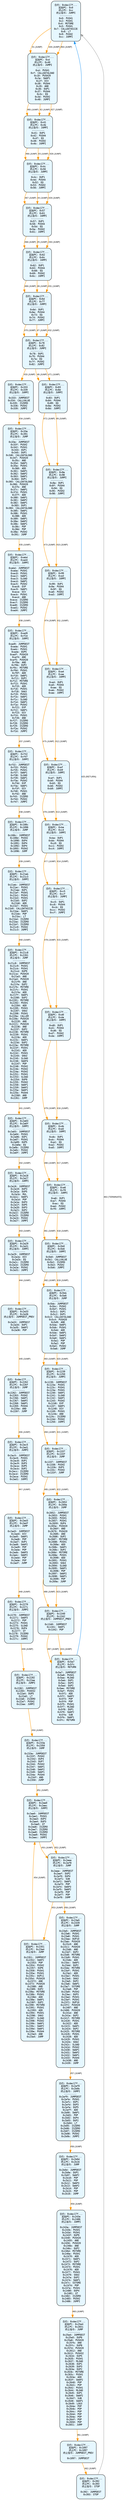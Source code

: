 digraph Contract_CFG {
    rankdir=TB;
    node [shape=box, style="filled, rounded", fontname="Monospace", fontsize=9, margin=0.15];
    edge [fontname="Arial", fontsize=8, penwidth=1.2];

    "block_0" [label="合约: 0xdac17f...
起始PC: 0x0
终止PC: 0xc
终止指令: JUMPI
---------
0x0: PUSH1
0x2: PUSH1
0x4: MSTORE
0x5: PUSH1
0x7: CALLDATASIZE
0x8: LT
0x9: PUSH2
0xc: JUMPI", fillcolor="#e6f7ff"];
    "block_d" [label="合约: 0xdac17f...
起始PC: 0xd
终止PC: 0x40
终止指令: JUMPI
---------
0xd: PUSH1
0xf: CALLDATALOAD
0x10: PUSH29
0x2e: SWAP1
0x2f: DIV
0x30: PUSH4
0x35: AND
0x36: DUP1
0x37: PUSH4
0x3c: EQ
0x3d: PUSH2
0x40: JUMPI", fillcolor="#e6f7ff"];
    "block_41" [label="合约: 0xdac17f...
起始PC: 0x41
终止PC: 0x4b
终止指令: JUMPI
---------
0x41: DUP1
0x42: PUSH4
0x47: EQ
0x48: PUSH2
0x4b: JUMPI", fillcolor="#e6f7ff"];
    "block_4c" [label="合约: 0xdac17f...
起始PC: 0x4c
终止PC: 0x56
终止指令: JUMPI
---------
0x4c: DUP1
0x4d: PUSH4
0x52: EQ
0x53: PUSH2
0x56: JUMPI", fillcolor="#e6f7ff"];
    "block_57" [label="合约: 0xdac17f...
起始PC: 0x57
终止PC: 0x61
终止指令: JUMPI
---------
0x57: DUP1
0x58: PUSH4
0x5d: EQ
0x5e: PUSH2
0x61: JUMPI", fillcolor="#e6f7ff"];
    "block_62" [label="合约: 0xdac17f...
起始PC: 0x62
终止PC: 0x6c
终止指令: JUMPI
---------
0x62: DUP1
0x63: PUSH4
0x68: EQ
0x69: PUSH2
0x6c: JUMPI", fillcolor="#e6f7ff"];
    "block_6d" [label="合约: 0xdac17f...
起始PC: 0x6d
终止PC: 0x77
终止指令: JUMPI
---------
0x6d: DUP1
0x6e: PUSH4
0x73: EQ
0x74: PUSH2
0x77: JUMPI", fillcolor="#e6f7ff"];
    "block_78" [label="合约: 0xdac17f...
起始PC: 0x78
终止PC: 0x82
终止指令: JUMPI
---------
0x78: DUP1
0x79: PUSH4
0x7e: EQ
0x7f: PUSH2
0x82: JUMPI", fillcolor="#e6f7ff"];
    "block_83" [label="合约: 0xdac17f...
起始PC: 0x83
终止PC: 0x8d
终止指令: JUMPI
---------
0x83: DUP1
0x84: PUSH4
0x89: EQ
0x8a: PUSH2
0x8d: JUMPI", fillcolor="#e6f7ff"];
    "block_8e" [label="合约: 0xdac17f...
起始PC: 0x8e
终止PC: 0x98
终止指令: JUMPI
---------
0x8e: DUP1
0x8f: PUSH4
0x94: EQ
0x95: PUSH2
0x98: JUMPI", fillcolor="#e6f7ff"];
    "block_99" [label="合约: 0xdac17f...
起始PC: 0x99
终止PC: 0xa3
终止指令: JUMPI
---------
0x99: DUP1
0x9a: PUSH4
0x9f: EQ
0xa0: PUSH2
0xa3: JUMPI", fillcolor="#e6f7ff"];
    "block_a4" [label="合约: 0xdac17f...
起始PC: 0xa4
终止PC: 0xae
终止指令: JUMPI
---------
0xa4: DUP1
0xa5: PUSH4
0xaa: EQ
0xab: PUSH2
0xae: JUMPI", fillcolor="#e6f7ff"];
    "block_af" [label="合约: 0xdac17f...
起始PC: 0xaf
终止PC: 0xb9
终止指令: JUMPI
---------
0xaf: DUP1
0xb0: PUSH4
0xb5: EQ
0xb6: PUSH2
0xb9: JUMPI", fillcolor="#e6f7ff"];
    "block_ba" [label="合约: 0xdac17f...
起始PC: 0xba
终止PC: 0xc4
终止指令: JUMPI
---------
0xba: DUP1
0xbb: PUSH4
0xc0: EQ
0xc1: PUSH2
0xc4: JUMPI", fillcolor="#e6f7ff"];
    "block_c5" [label="合约: 0xdac17f...
起始PC: 0xc5
终止PC: 0xcf
终止指令: JUMPI
---------
0xc5: DUP1
0xc6: PUSH4
0xcb: EQ
0xcc: PUSH2
0xcf: JUMPI", fillcolor="#e6f7ff"];
    "block_d0" [label="合约: 0xdac17f...
起始PC: 0xd0
终止PC: 0xda
终止指令: JUMPI
---------
0xd0: DUP1
0xd1: PUSH4
0xd6: EQ
0xd7: PUSH2
0xda: JUMPI", fillcolor="#e6f7ff"];
    "block_db" [label="合约: 0xdac17f...
起始PC: 0xdb
终止PC: 0xe5
终止指令: JUMPI
---------
0xdb: DUP1
0xdc: PUSH4
0xe1: EQ
0xe2: PUSH2
0xe5: JUMPI", fillcolor="#e6f7ff"];
    "block_e6" [label="合约: 0xdac17f...
起始PC: 0xe6
终止PC: 0xf0
终止指令: JUMPI
---------
0xe6: DUP1
0xe7: PUSH4
0xec: EQ
0xed: PUSH2
0xf0: JUMPI", fillcolor="#e6f7ff"];
    "block_5b0" [label="合约: 0xdac17f...
起始PC: 0x5b0
终止PC: 0x5b6
终止指令: JUMPI
---------
0x5b0: JUMPDEST
0x5b1: CALLVALUE
0x5b2: ISZERO
0x5b3: PUSH2
0x5b6: JUMPI", fillcolor="#e6f7ff"];
    "block_5bb" [label="合约: 0xdac17f...
起始PC: 0x5bb
终止PC: 0x5e6
终止指令: JUMP
---------
0x5bb: JUMPDEST
0x5bc: PUSH2
0x5bf: PUSH1
0x5c1: DUP1
0x5c2: DUP1
0x5c3: CALLDATALOAD
0x5c4: PUSH20
0x5d9: AND
0x5da: SWAP1
0x5db: PUSH1
0x5dd: ADD
0x5de: SWAP1
0x5df: SWAP2
0x5e0: SWAP1
0x5e1: POP
0x5e2: POP
0x5e3: PUSH2
0x5e6: JUMP", fillcolor="#e6f7ff"];
    "block_1239" [label="合约: 0xdac17f...
起始PC: 0x1239
终止PC: 0x1250
终止指令: JUMPI
---------
0x1239: JUMPDEST
0x123a: PUSH1
0x123c: PUSH1
0x123e: PUSH1
0x1240: SWAP1
0x1241: SLOAD
0x1242: SWAP1
0x1243: PUSH2
0x1246: EXP
0x1247: SWAP1
0x1248: DIV
0x1249: PUSH1
0x124b: AND
0x124c: ISZERO
0x124d: PUSH2
0x1250: JUMPI", fillcolor="#e6f7ff"];
    "block_1337" [label="合约: 0xdac17f...
起始PC: 0x1337
终止PC: 0x133f
终止指令: JUMP
---------
0x1337: JUMPDEST
0x1338: PUSH2
0x133b: DUP3
0x133c: PUSH2
0x133f: JUMP", fillcolor="#e6f7ff"];
    "block_2652" [label="合约: 0xdac17f...
起始PC: 0x2652
终止PC: 0x269a
终止指令: JUMP
---------
0x2652: JUMPDEST
0x2653: PUSH1
0x2655: PUSH1
0x2657: PUSH1
0x2659: DUP4
0x265a: PUSH20
0x266f: AND
0x2670: PUSH20
0x2685: AND
0x2686: DUP2
0x2687: MSTORE
0x2688: PUSH1
0x268a: ADD
0x268b: SWAP1
0x268c: DUP2
0x268d: MSTORE
0x268e: PUSH1
0x2690: ADD
0x2691: PUSH1
0x2693: SHA3
0x2694: SLOAD
0x2695: SWAP1
0x2696: POP
0x2697: SWAP2
0x2698: SWAP1
0x2699: POP
0x269a: JUMP", fillcolor="#e6f7ff"];
    "block_1340" [label="合约: 0xdac17f...
起始PC: 0x1340
终止PC: 0x1342
终止指令: JUMPDEST_PREV
---------
0x1340: JUMPDEST
0x1341: SWAP1
0x1342: POP", fillcolor="#e6f7ff"];
    "block_5e7" [label="合约: 0xdac17f...
起始PC: 0x5e7
终止PC: 0x5fc
终止指令: RETURN
---------
0x5e7: JUMPDEST
0x5e8: PUSH1
0x5ea: MLOAD
0x5eb: DUP1
0x5ec: DUP3
0x5ed: DUP2
0x5ee: MSTORE
0x5ef: PUSH1
0x5f1: ADD
0x5f2: SWAP2
0x5f3: POP
0x5f4: POP
0x5f5: PUSH1
0x5f7: MLOAD
0x5f8: DUP1
0x5f9: SWAP2
0x5fa: SUB
0x5fb: SWAP1
0x5fc: RETURN", fillcolor="#e6f7ff"];
    "block_333" [label="合约: 0xdac17f...
起始PC: 0x333
终止PC: 0x339
终止指令: JUMPI
---------
0x333: JUMPDEST
0x334: CALLVALUE
0x335: ISZERO
0x336: PUSH2
0x339: JUMPI", fillcolor="#e6f7ff"];
    "block_33e" [label="合约: 0xdac17f...
起始PC: 0x33e
终止PC: 0x391
终止指令: JUMP
---------
0x33e: JUMPDEST
0x33f: PUSH2
0x342: PUSH1
0x344: DUP1
0x345: DUP1
0x346: CALLDATALOAD
0x347: PUSH20
0x35c: AND
0x35d: SWAP1
0x35e: PUSH1
0x360: ADD
0x361: SWAP1
0x362: SWAP2
0x363: SWAP1
0x364: DUP1
0x365: CALLDATALOAD
0x366: PUSH20
0x37b: AND
0x37c: SWAP1
0x37d: PUSH1
0x37f: ADD
0x380: SWAP1
0x381: SWAP2
0x382: SWAP1
0x383: DUP1
0x384: CALLDATALOAD
0x385: SWAP1
0x386: PUSH1
0x388: ADD
0x389: SWAP1
0x38a: SWAP2
0x38b: SWAP1
0x38c: POP
0x38d: POP
0x38e: PUSH2
0x391: JUMP", fillcolor="#e6f7ff"];
    "block_ebd" [label="合约: 0xdac17f...
起始PC: 0xebd
终止PC: 0xed4
终止指令: JUMPI
---------
0xebd: JUMPDEST
0xebe: PUSH1
0xec0: PUSH1
0xec2: SWAP1
0xec3: SLOAD
0xec4: SWAP1
0xec5: PUSH2
0xec8: EXP
0xec9: SWAP1
0xeca: DIV
0xecb: PUSH1
0xecd: AND
0xece: ISZERO
0xecf: ISZERO
0xed0: ISZERO
0xed1: PUSH2
0xed4: JUMPI", fillcolor="#e6f7ff"];
    "block_ed9" [label="合约: 0xdac17f...
起始PC: 0xed9
终止PC: 0xf2d
终止指令: JUMPI
---------
0xed9: JUMPDEST
0xeda: PUSH1
0xedc: PUSH1
0xede: DUP5
0xedf: PUSH20
0xef4: AND
0xef5: PUSH20
0xf0a: AND
0xf0b: DUP2
0xf0c: MSTORE
0xf0d: PUSH1
0xf0f: ADD
0xf10: SWAP1
0xf11: DUP2
0xf12: MSTORE
0xf13: PUSH1
0xf15: ADD
0xf16: PUSH1
0xf18: SHA3
0xf19: PUSH1
0xf1b: SWAP1
0xf1c: SLOAD
0xf1d: SWAP1
0xf1e: PUSH2
0xf21: EXP
0xf22: SWAP1
0xf23: DIV
0xf24: PUSH1
0xf26: AND
0xf27: ISZERO
0xf28: ISZERO
0xf29: ISZERO
0xf2a: PUSH2
0xf2d: JUMPI", fillcolor="#e6f7ff"];
    "block_f32" [label="合约: 0xdac17f...
起始PC: 0xf32
终止PC: 0xf47
终止指令: JUMPI
---------
0xf32: JUMPDEST
0xf33: PUSH1
0xf35: PUSH1
0xf37: SWAP1
0xf38: SLOAD
0xf39: SWAP1
0xf3a: PUSH2
0xf3d: EXP
0xf3e: SWAP1
0xf3f: DIV
0xf40: PUSH1
0xf42: AND
0xf43: ISZERO
0xf44: PUSH2
0xf47: JUMPI", fillcolor="#e6f7ff"];
    "block_108c" [label="合约: 0xdac17f...
起始PC: 0x108c
终止PC: 0x1096
终止指令: JUMP
---------
0x108c: JUMPDEST
0x108d: PUSH2
0x1090: DUP4
0x1091: DUP4
0x1092: DUP4
0x1093: PUSH2
0x1096: JUMP", fillcolor="#e6f7ff"];
    "block_21ab" [label="合约: 0xdac17f...
起始PC: 0x21ab
终止PC: 0x21c3
终止指令: JUMPI
---------
0x21ab: JUMPDEST
0x21ac: PUSH1
0x21ae: DUP1
0x21af: PUSH1
0x21b1: PUSH1
0x21b3: PUSH1
0x21b5: DUP2
0x21b6: ADD
0x21b7: PUSH1
0x21b9: CALLDATASIZE
0x21ba: SWAP1
0x21bb: POP
0x21bc: LT
0x21bd: ISZERO
0x21be: ISZERO
0x21bf: ISZERO
0x21c0: PUSH2
0x21c3: JUMPI", fillcolor="#e6f7ff"];
    "block_21c8" [label="合约: 0xdac17f...
起始PC: 0x21c8
终止PC: 0x2261
终止指令: JUMP
---------
0x21c8: JUMPDEST
0x21c9: PUSH1
0x21cb: PUSH1
0x21cd: DUP9
0x21ce: PUSH20
0x21e3: AND
0x21e4: PUSH20
0x21f9: AND
0x21fa: DUP2
0x21fb: MSTORE
0x21fc: PUSH1
0x21fe: ADD
0x21ff: SWAP1
0x2200: DUP2
0x2201: MSTORE
0x2202: PUSH1
0x2204: ADD
0x2205: PUSH1
0x2207: SHA3
0x2208: PUSH1
0x220a: CALLER
0x220b: PUSH20
0x2220: AND
0x2221: PUSH20
0x2236: AND
0x2237: DUP2
0x2238: MSTORE
0x2239: PUSH1
0x223b: ADD
0x223c: SWAP1
0x223d: DUP2
0x223e: MSTORE
0x223f: PUSH1
0x2241: ADD
0x2242: PUSH1
0x2244: SHA3
0x2245: SLOAD
0x2246: SWAP4
0x2247: POP
0x2248: PUSH2
0x224b: PUSH2
0x224e: PUSH2
0x2251: PUSH1
0x2253: SLOAD
0x2254: DUP9
0x2255: PUSH2
0x2258: SWAP1
0x2259: SWAP2
0x225a: SWAP1
0x225b: PUSH4
0x2260: AND
0x2261: JUMP", fillcolor="#e6f7ff"];
    "block_2a03" [label="合约: 0xdac17f...
起始PC: 0x2a03
终止PC: 0x2a0f
终止指令: JUMPI
---------
0x2a03: JUMPDEST
0x2a04: PUSH1
0x2a06: DUP1
0x2a07: PUSH1
0x2a09: DUP5
0x2a0a: EQ
0x2a0b: ISZERO
0x2a0c: PUSH2
0x2a0f: JUMPI", fillcolor="#e6f7ff"];
    "block_2a18" [label="合约: 0xdac17f...
起始PC: 0x2a18
终止PC: 0x2a27
终止指令: JUMPI
---------
0x2a18: JUMPDEST
0x2a19: DUP3
0x2a1a: DUP5
0x2a1b: MUL
0x2a1c: SWAP1
0x2a1d: POP
0x2a1e: DUP3
0x2a1f: DUP5
0x2a20: DUP3
0x2a21: DUP2
0x2a22: ISZERO
0x2a23: ISZERO
0x2a24: PUSH2
0x2a27: JUMPI", fillcolor="#e6f7ff"];
    "block_2a29" [label="合约: 0xdac17f...
起始PC: 0x2a29
终止PC: 0x2a31
终止指令: JUMPI
---------
0x2a29: JUMPDEST
0x2a2a: DIV
0x2a2b: EQ
0x2a2c: ISZERO
0x2a2d: ISZERO
0x2a2e: PUSH2
0x2a31: JUMPI", fillcolor="#e6f7ff"];
    "block_2a33" [label="合约: 0xdac17f...
起始PC: 0x2a33
终止PC: 0x2a36
终止指令: JUMPDEST_PREV
---------
0x2a33: JUMPDEST
0x2a34: DUP1
0x2a35: SWAP2
0x2a36: POP", fillcolor="#e6f7ff"];
    "block_2262" [label="合约: 0xdac17f...
起始PC: 0x2262
终止PC: 0x226f
终止指令: JUMP
---------
0x2262: JUMPDEST
0x2263: PUSH2
0x2266: SWAP1
0x2267: SWAP2
0x2268: SWAP1
0x2269: PUSH4
0x226e: AND
0x226f: JUMP", fillcolor="#e6f7ff"];
    "block_2ac5" [label="合约: 0xdac17f...
起始PC: 0x2ac5
终止PC: 0x2ad1
终止指令: JUMPI
---------
0x2ac5: JUMPDEST
0x2ac6: PUSH1
0x2ac8: DUP1
0x2ac9: DUP3
0x2aca: DUP5
0x2acb: DUP2
0x2acc: ISZERO
0x2acd: ISZERO
0x2ace: PUSH2
0x2ad1: JUMPI", fillcolor="#e6f7ff"];
    "block_2ad3" [label="合约: 0xdac17f...
起始PC: 0x2ad3
终止PC: 0x2adf
终止指令: JUMP
---------
0x2ad3: JUMPDEST
0x2ad4: DIV
0x2ad5: SWAP1
0x2ad6: POP
0x2ad7: DUP1
0x2ad8: SWAP2
0x2ad9: POP
0x2ada: POP
0x2adb: SWAP3
0x2adc: SWAP2
0x2add: POP
0x2ade: POP
0x2adf: JUMP", fillcolor="#e6f7ff"];
    "block_2270" [label="合约: 0xdac17f...
起始PC: 0x2270
终止PC: 0x227c
终止指令: JUMPI
---------
0x2270: JUMPDEST
0x2271: SWAP3
0x2272: POP
0x2273: PUSH1
0x2275: SLOAD
0x2276: DUP4
0x2277: GT
0x2278: ISZERO
0x2279: PUSH2
0x227c: JUMPI", fillcolor="#e6f7ff"];
    "block_2282" [label="合约: 0xdac17f...
起始PC: 0x2282
终止PC: 0x22aa
终止指令: JUMPI
---------
0x2282: JUMPDEST
0x2283: PUSH32
0x22a4: DUP5
0x22a5: LT
0x22a6: ISZERO
0x22a7: PUSH2
0x22aa: JUMPI", fillcolor="#e6f7ff"];
    "block_233e" [label="合约: 0xdac17f...
起始PC: 0x233e
终止PC: 0x2350
终止指令: JUMP
---------
0x233e: JUMPDEST
0x233f: PUSH2
0x2342: DUP4
0x2343: DUP7
0x2344: PUSH2
0x2347: SWAP1
0x2348: SWAP2
0x2349: SWAP1
0x234a: PUSH4
0x234f: AND
0x2350: JUMP", fillcolor="#e6f7ff"];
    "block_2ae0" [label="合约: 0xdac17f...
起始PC: 0x2ae0
终止PC: 0x2aec
终止指令: JUMPI
---------
0x2ae0: JUMPDEST
0x2ae1: PUSH1
0x2ae3: DUP3
0x2ae4: DUP3
0x2ae5: GT
0x2ae6: ISZERO
0x2ae7: ISZERO
0x2ae8: ISZERO
0x2ae9: PUSH2
0x2aec: JUMPI", fillcolor="#e6f7ff"];
    "block_2aee" [label="合约: 0xdac17f...
起始PC: 0x2aee
终止PC: 0x2af8
终止指令: JUMP
---------
0x2aee: JUMPDEST
0x2aef: DUP2
0x2af0: DUP4
0x2af1: SUB
0x2af2: SWAP1
0x2af3: POP
0x2af4: SWAP3
0x2af5: SWAP2
0x2af6: POP
0x2af7: POP
0x2af8: JUMP", fillcolor="#e6f7ff"];
    "block_2351" [label="合约: 0xdac17f...
起始PC: 0x2351
终止PC: 0x23a4
终止指令: JUMP
---------
0x2351: JUMPDEST
0x2352: SWAP2
0x2353: POP
0x2354: PUSH2
0x2357: DUP6
0x2358: PUSH1
0x235a: PUSH1
0x235c: DUP11
0x235d: PUSH20
0x2372: AND
0x2373: PUSH20
0x2388: AND
0x2389: DUP2
0x238a: MSTORE
0x238b: PUSH1
0x238d: ADD
0x238e: SWAP1
0x238f: DUP2
0x2390: MSTORE
0x2391: PUSH1
0x2393: ADD
0x2394: PUSH1
0x2396: SHA3
0x2397: SLOAD
0x2398: PUSH2
0x239b: SWAP1
0x239c: SWAP2
0x239d: SWAP1
0x239e: PUSH4
0x23a3: AND
0x23a4: JUMP", fillcolor="#e6f7ff"];
    "block_23a5" [label="合约: 0xdac17f...
起始PC: 0x23a5
终止PC: 0x2439
终止指令: JUMP
---------
0x23a5: JUMPDEST
0x23a6: PUSH1
0x23a8: PUSH1
0x23aa: DUP10
0x23ab: PUSH20
0x23c0: AND
0x23c1: PUSH20
0x23d6: AND
0x23d7: DUP2
0x23d8: MSTORE
0x23d9: PUSH1
0x23db: ADD
0x23dc: SWAP1
0x23dd: DUP2
0x23de: MSTORE
0x23df: PUSH1
0x23e1: ADD
0x23e2: PUSH1
0x23e4: SHA3
0x23e5: DUP2
0x23e6: SWAP1
0x23e7: SSTORE
0x23e8: POP
0x23e9: PUSH2
0x23ec: DUP3
0x23ed: PUSH1
0x23ef: PUSH1
0x23f1: DUP10
0x23f2: PUSH20
0x2407: AND
0x2408: PUSH20
0x241d: AND
0x241e: DUP2
0x241f: MSTORE
0x2420: PUSH1
0x2422: ADD
0x2423: SWAP1
0x2424: DUP2
0x2425: MSTORE
0x2426: PUSH1
0x2428: ADD
0x2429: PUSH1
0x242b: SHA3
0x242c: SLOAD
0x242d: PUSH2
0x2430: SWAP1
0x2431: SWAP2
0x2432: SWAP1
0x2433: PUSH4
0x2438: AND
0x2439: JUMP", fillcolor="#e6f7ff"];
    "block_2af9" [label="合约: 0xdac17f...
起始PC: 0x2af9
终止PC: 0x2b0b
终止指令: JUMPI
---------
0x2af9: JUMPDEST
0x2afa: PUSH1
0x2afc: DUP1
0x2afd: DUP3
0x2afe: DUP5
0x2aff: ADD
0x2b00: SWAP1
0x2b01: POP
0x2b02: DUP4
0x2b03: DUP2
0x2b04: LT
0x2b05: ISZERO
0x2b06: ISZERO
0x2b07: ISZERO
0x2b08: PUSH2
0x2b0b: JUMPI", fillcolor="#e6f7ff"];
    "block_2b0d" [label="合约: 0xdac17f...
起始PC: 0x2b0d
终止PC: 0x2b16
终止指令: JUMP
---------
0x2b0d: JUMPDEST
0x2b0e: DUP1
0x2b0f: SWAP2
0x2b10: POP
0x2b11: POP
0x2b12: SWAP3
0x2b13: SWAP2
0x2b14: POP
0x2b15: POP
0x2b16: JUMP", fillcolor="#e6f7ff"];
    "block_243a" [label="合约: 0xdac17f...
起始PC: 0x243a
终止PC: 0x2486
终止指令: JUMPI
---------
0x243a: JUMPDEST
0x243b: PUSH1
0x243d: PUSH1
0x243f: DUP9
0x2440: PUSH20
0x2455: AND
0x2456: PUSH20
0x246b: AND
0x246c: DUP2
0x246d: MSTORE
0x246e: PUSH1
0x2470: ADD
0x2471: SWAP1
0x2472: DUP2
0x2473: MSTORE
0x2474: PUSH1
0x2476: ADD
0x2477: PUSH1
0x2479: SHA3
0x247a: DUP2
0x247b: SWAP1
0x247c: SSTORE
0x247d: POP
0x247e: PUSH1
0x2480: DUP4
0x2481: GT
0x2482: ISZERO
0x2483: PUSH2
0x2486: JUMPI", fillcolor="#e6f7ff"];
    "block_25e4" [label="合约: 0xdac17f...
起始PC: 0x25e4
终止PC: 0x2651
终止指令: JUMP
---------
0x25e4: JUMPDEST
0x25e5: DUP6
0x25e6: PUSH20
0x25fb: AND
0x25fc: DUP8
0x25fd: PUSH20
0x2612: AND
0x2613: PUSH32
0x2634: DUP5
0x2635: PUSH1
0x2637: MLOAD
0x2638: DUP1
0x2639: DUP3
0x263a: DUP2
0x263b: MSTORE
0x263c: PUSH1
0x263e: ADD
0x263f: SWAP2
0x2640: POP
0x2641: POP
0x2642: PUSH1
0x2644: MLOAD
0x2645: DUP1
0x2646: SWAP2
0x2647: SUB
0x2648: SWAP1
0x2649: LOG3
0x264a: POP
0x264b: POP
0x264c: POP
0x264d: POP
0x264e: POP
0x264f: POP
0x2650: POP
0x2651: JUMP", fillcolor="#e6f7ff"];
    "block_1097" [label="合约: 0xdac17f...
起始PC: 0x1097
终止PC: 0x1097
终止指令: JUMPDEST_PREV
---------
0x1097: JUMPDEST", fillcolor="#e6f7ff"];
    "block_392" [label="合约: 0xdac17f...
起始PC: 0x392
终止PC: 0x393
终止指令: STOP
---------
0x392: JUMPDEST
0x393: STOP", fillcolor="#e6f7ff"];

    "block_0" -> "block_d" [label="#1 (JUMP)", color="#ff9800"];
    "block_d" -> "block_41" [label="#2 (JUMP)", color="#ff9800"];
    "block_41" -> "block_4c" [label="#3 (JUMP)", color="#ff9800"];
    "block_4c" -> "block_57" [label="#4 (JUMP)", color="#ff9800"];
    "block_57" -> "block_62" [label="#5 (JUMP)", color="#ff9800"];
    "block_62" -> "block_6d" [label="#6 (JUMP)", color="#ff9800"];
    "block_6d" -> "block_78" [label="#7 (JUMP)", color="#ff9800"];
    "block_78" -> "block_83" [label="#8 (JUMP)", color="#ff9800"];
    "block_83" -> "block_8e" [label="#9 (JUMP)", color="#ff9800"];
    "block_8e" -> "block_99" [label="#10 (JUMP)", color="#ff9800"];
    "block_99" -> "block_a4" [label="#11 (JUMP)", color="#ff9800"];
    "block_a4" -> "block_af" [label="#12 (JUMP)", color="#ff9800"];
    "block_af" -> "block_ba" [label="#13 (JUMP)", color="#ff9800"];
    "block_ba" -> "block_c5" [label="#14 (JUMP)", color="#ff9800"];
    "block_c5" -> "block_d0" [label="#15 (JUMP)", color="#ff9800"];
    "block_d0" -> "block_db" [label="#16 (JUMP)", color="#ff9800"];
    "block_db" -> "block_e6" [label="#17 (JUMP)", color="#ff9800"];
    "block_e6" -> "block_5b0" [label="#18 (JUMP)", color="#ff9800"];
    "block_5b0" -> "block_5bb" [label="#19 (JUMP)", color="#ff9800"];
    "block_5bb" -> "block_1239" [label="#20 (JUMP)", color="#ff9800"];
    "block_1239" -> "block_1337" [label="#21 (JUMP)", color="#ff9800"];
    "block_1337" -> "block_2652" [label="#22 (JUMP)", color="#ff9800"];
    "block_2652" -> "block_1340" [label="#23 (JUMP)", color="#ff9800"];
    "block_1340" -> "block_5e7" [label="#24 (JUMP)", color="#ff9800"];
    "block_5e7" -> "block_0" [label="#25 (RETURN)", color="#2196f3"];
    "block_0" -> "block_d" [label="#26 (JUMP)", color="#ff9800"];
    "block_d" -> "block_41" [label="#27 (JUMP)", color="#ff9800"];
    "block_41" -> "block_4c" [label="#28 (JUMP)", color="#ff9800"];
    "block_4c" -> "block_57" [label="#29 (JUMP)", color="#ff9800"];
    "block_57" -> "block_62" [label="#30 (JUMP)", color="#ff9800"];
    "block_62" -> "block_6d" [label="#31 (JUMP)", color="#ff9800"];
    "block_6d" -> "block_78" [label="#32 (JUMP)", color="#ff9800"];
    "block_78" -> "block_333" [label="#33 (JUMP)", color="#ff9800"];
    "block_333" -> "block_33e" [label="#34 (JUMP)", color="#ff9800"];
    "block_33e" -> "block_ebd" [label="#35 (JUMP)", color="#ff9800"];
    "block_ebd" -> "block_ed9" [label="#36 (JUMP)", color="#ff9800"];
    "block_ed9" -> "block_f32" [label="#37 (JUMP)", color="#ff9800"];
    "block_f32" -> "block_108c" [label="#38 (JUMP)", color="#ff9800"];
    "block_108c" -> "block_21ab" [label="#39 (JUMP)", color="#ff9800"];
    "block_21ab" -> "block_21c8" [label="#40 (JUMP)", color="#ff9800"];
    "block_21c8" -> "block_2a03" [label="#41 (JUMP)", color="#ff9800"];
    "block_2a03" -> "block_2a18" [label="#42 (JUMP)", color="#ff9800"];
    "block_2a18" -> "block_2a29" [label="#43 (JUMP)", color="#ff9800"];
    "block_2a29" -> "block_2a33" [label="#44 (JUMP)", color="#ff9800"];
    "block_2a33" -> "block_2262" [label="#45 (JUMP)", color="#ff9800"];
    "block_2262" -> "block_2ac5" [label="#46 (JUMP)", color="#ff9800"];
    "block_2ac5" -> "block_2ad3" [label="#47 (JUMP)", color="#ff9800"];
    "block_2ad3" -> "block_2270" [label="#48 (JUMP)", color="#ff9800"];
    "block_2270" -> "block_2282" [label="#49 (JUMP)", color="#ff9800"];
    "block_2282" -> "block_233e" [label="#50 (JUMP)", color="#ff9800"];
    "block_233e" -> "block_2ae0" [label="#51 (JUMP)", color="#ff9800"];
    "block_2ae0" -> "block_2aee" [label="#52 (JUMP)", color="#ff9800"];
    "block_2aee" -> "block_2351" [label="#53 (JUMP)", color="#ff9800"];
    "block_2351" -> "block_2ae0" [label="#54 (JUMP)", color="#ff9800"];
    "block_2ae0" -> "block_2aee" [label="#55 (JUMP)", color="#ff9800"];
    "block_2aee" -> "block_23a5" [label="#56 (JUMP)", color="#ff9800"];
    "block_23a5" -> "block_2af9" [label="#57 (JUMP)", color="#ff9800"];
    "block_2af9" -> "block_2b0d" [label="#58 (JUMP)", color="#ff9800"];
    "block_2b0d" -> "block_243a" [label="#59 (JUMP)", color="#ff9800"];
    "block_243a" -> "block_25e4" [label="#60 (JUMP)", color="#ff9800"];
    "block_25e4" -> "block_1097" [label="#61 (JUMP)", color="#ff9800"];
    "block_1097" -> "block_392" [label="#62 (JUMP)", color="#ff9800"];
    "block_392" -> "block_0" [label="#63 (TERMINATE)", color="#9e9e9e"];
    "block_0" -> "block_d" [label="#64 (JUMP)", color="#ff9800"];
    "block_d" -> "block_41" [label="#65 (JUMP)", color="#ff9800"];
    "block_41" -> "block_4c" [label="#66 (JUMP)", color="#ff9800"];
    "block_4c" -> "block_57" [label="#67 (JUMP)", color="#ff9800"];
    "block_57" -> "block_62" [label="#68 (JUMP)", color="#ff9800"];
    "block_62" -> "block_6d" [label="#69 (JUMP)", color="#ff9800"];
    "block_6d" -> "block_78" [label="#70 (JUMP)", color="#ff9800"];
    "block_78" -> "block_83" [label="#71 (JUMP)", color="#ff9800"];
    "block_83" -> "block_8e" [label="#72 (JUMP)", color="#ff9800"];
    "block_8e" -> "block_99" [label="#73 (JUMP)", color="#ff9800"];
    "block_99" -> "block_a4" [label="#74 (JUMP)", color="#ff9800"];
    "block_a4" -> "block_af" [label="#75 (JUMP)", color="#ff9800"];
    "block_af" -> "block_ba" [label="#76 (JUMP)", color="#ff9800"];
    "block_ba" -> "block_c5" [label="#77 (JUMP)", color="#ff9800"];
    "block_c5" -> "block_d0" [label="#78 (JUMP)", color="#ff9800"];
    "block_d0" -> "block_db" [label="#79 (JUMP)", color="#ff9800"];
    "block_db" -> "block_e6" [label="#80 (JUMP)", color="#ff9800"];
    "block_e6" -> "block_5b0" [label="#81 (JUMP)", color="#ff9800"];
    "block_5b0" -> "block_5bb" [label="#82 (JUMP)", color="#ff9800"];
    "block_5bb" -> "block_1239" [label="#83 (JUMP)", color="#ff9800"];
    "block_1239" -> "block_1337" [label="#84 (JUMP)", color="#ff9800"];
    "block_1337" -> "block_2652" [label="#85 (JUMP)", color="#ff9800"];
    "block_2652" -> "block_1340" [label="#86 (JUMP)", color="#ff9800"];
    "block_1340" -> "block_5e7" [label="#87 (JUMP)", color="#ff9800"];
}
